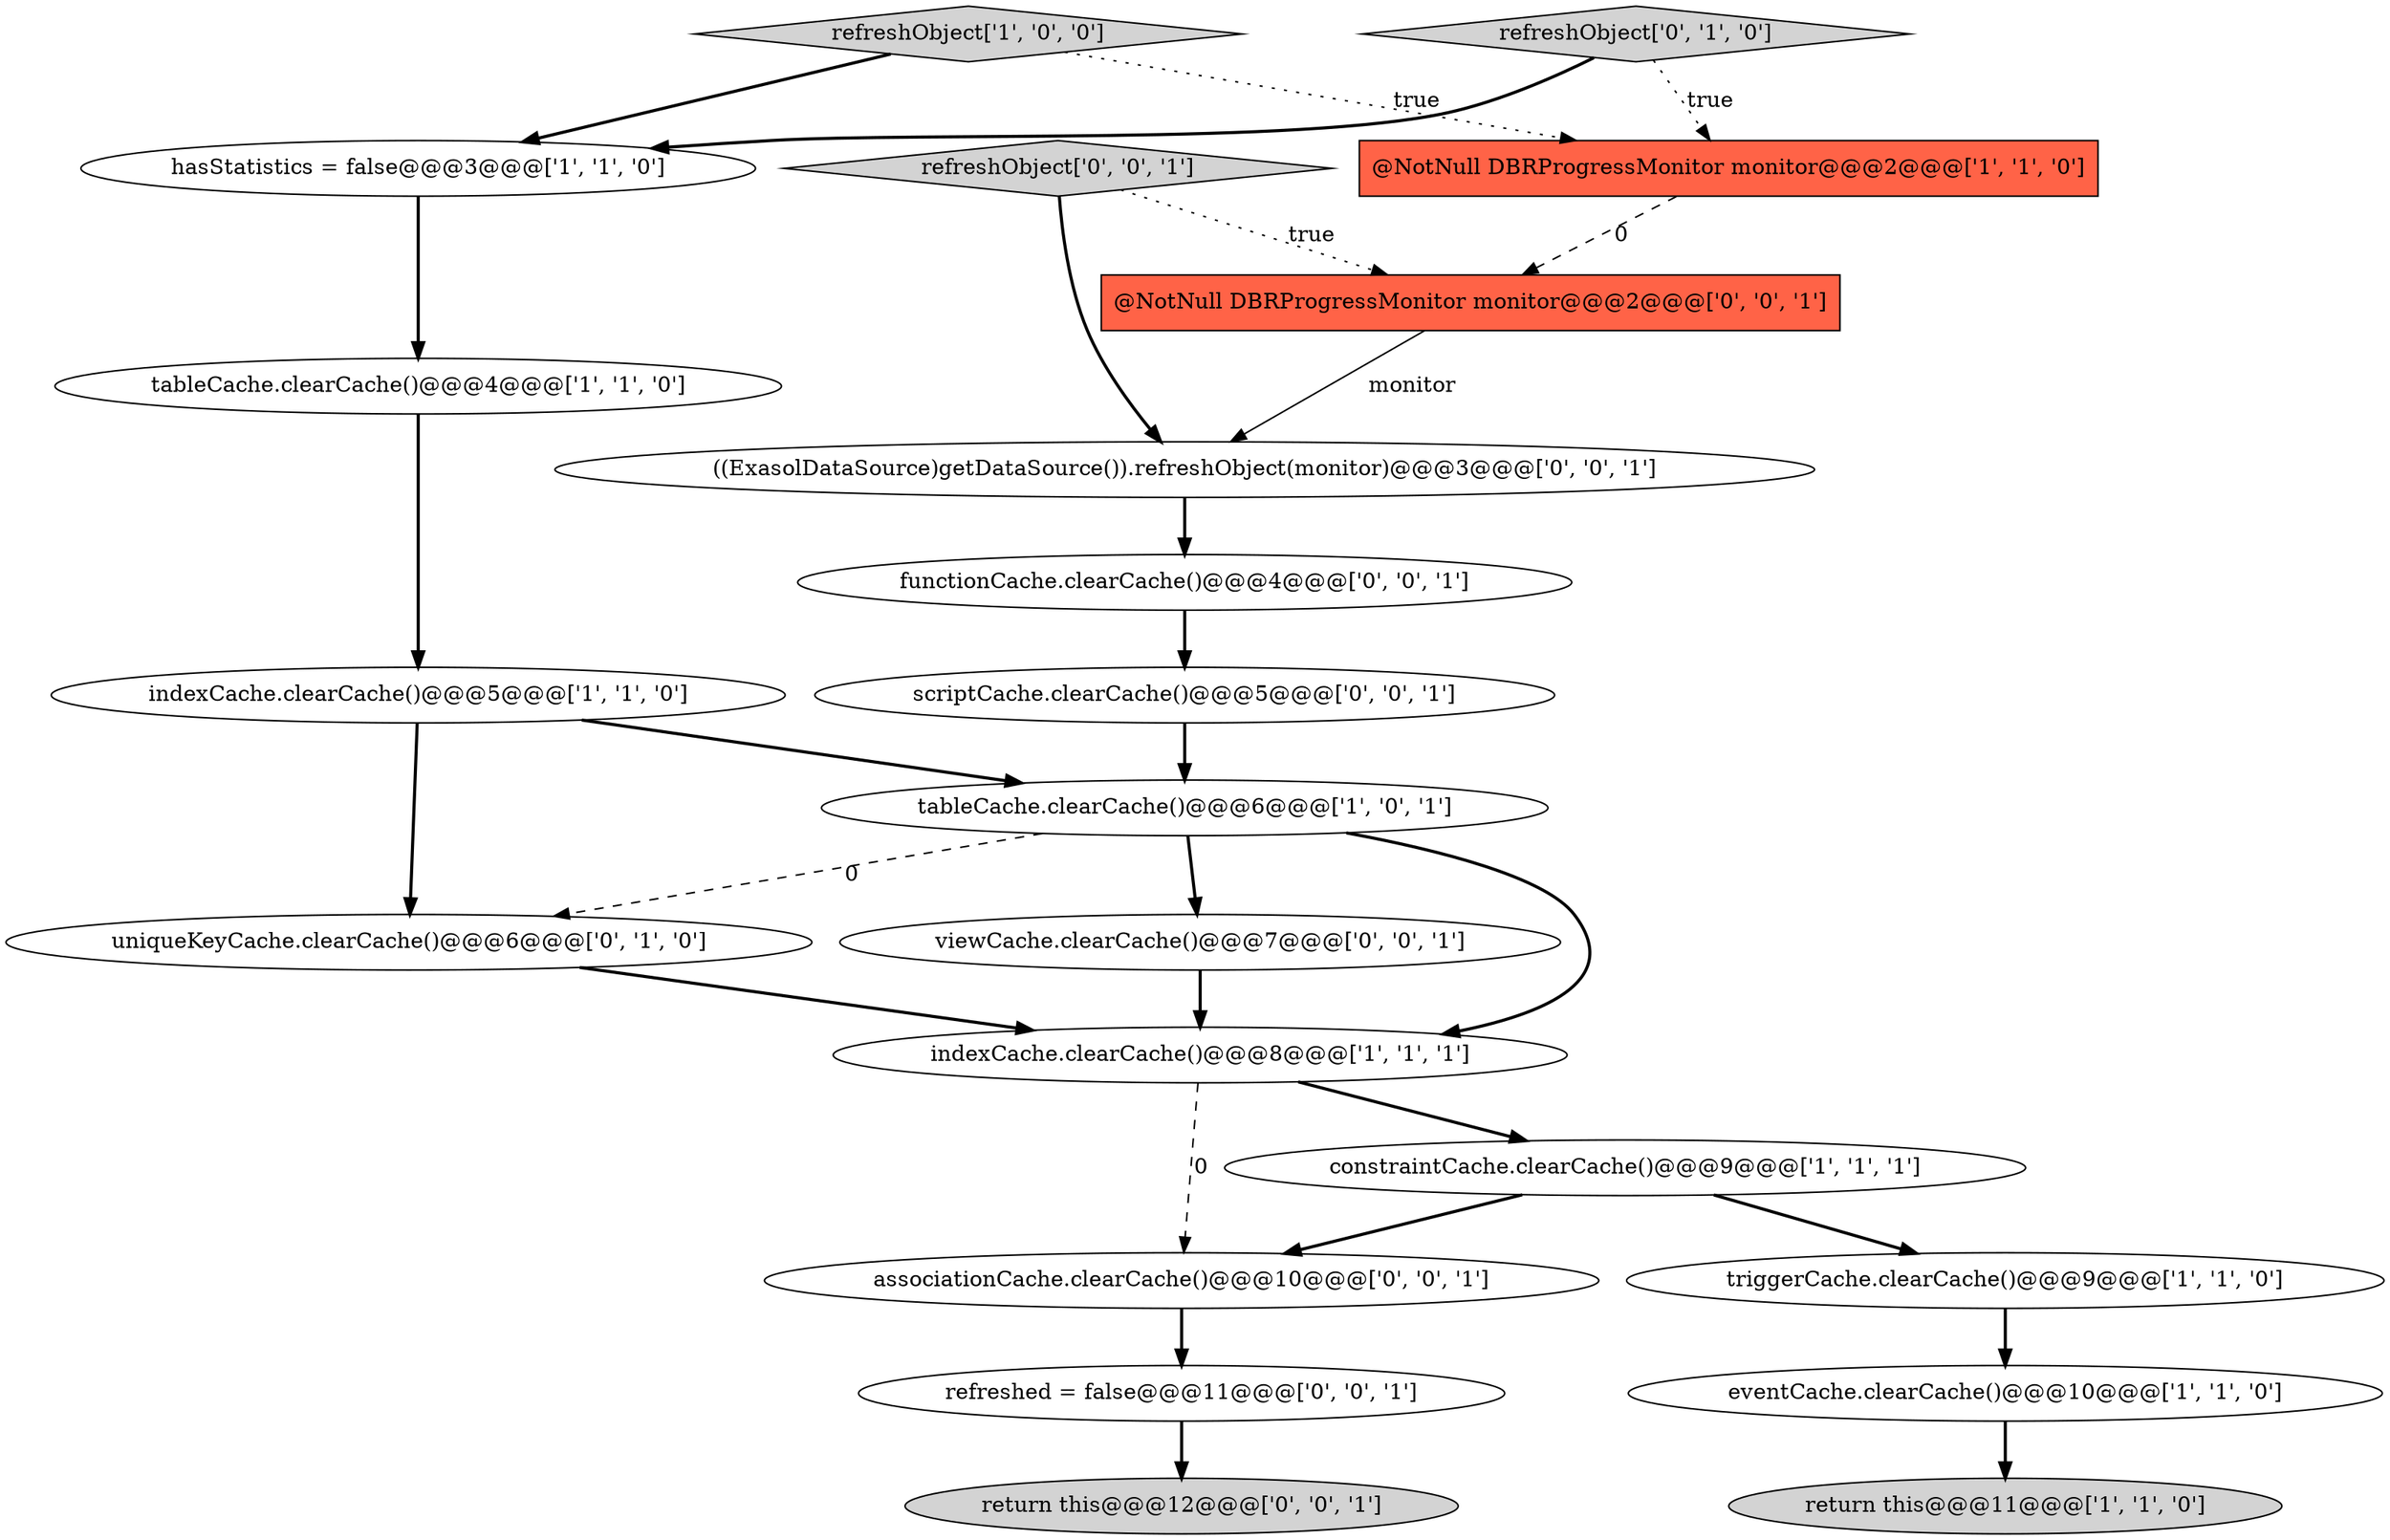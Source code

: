 digraph {
19 [style = filled, label = "refreshed = false@@@11@@@['0', '0', '1']", fillcolor = white, shape = ellipse image = "AAA0AAABBB3BBB"];
7 [style = filled, label = "hasStatistics = false@@@3@@@['1', '1', '0']", fillcolor = white, shape = ellipse image = "AAA0AAABBB1BBB"];
18 [style = filled, label = "refreshObject['0', '0', '1']", fillcolor = lightgray, shape = diamond image = "AAA0AAABBB3BBB"];
0 [style = filled, label = "tableCache.clearCache()@@@6@@@['1', '0', '1']", fillcolor = white, shape = ellipse image = "AAA0AAABBB1BBB"];
3 [style = filled, label = "tableCache.clearCache()@@@4@@@['1', '1', '0']", fillcolor = white, shape = ellipse image = "AAA0AAABBB1BBB"];
21 [style = filled, label = "@NotNull DBRProgressMonitor monitor@@@2@@@['0', '0', '1']", fillcolor = tomato, shape = box image = "AAA0AAABBB3BBB"];
15 [style = filled, label = "scriptCache.clearCache()@@@5@@@['0', '0', '1']", fillcolor = white, shape = ellipse image = "AAA0AAABBB3BBB"];
9 [style = filled, label = "indexCache.clearCache()@@@5@@@['1', '1', '0']", fillcolor = white, shape = ellipse image = "AAA0AAABBB1BBB"];
11 [style = filled, label = "uniqueKeyCache.clearCache()@@@6@@@['0', '1', '0']", fillcolor = white, shape = ellipse image = "AAA1AAABBB2BBB"];
16 [style = filled, label = "associationCache.clearCache()@@@10@@@['0', '0', '1']", fillcolor = white, shape = ellipse image = "AAA0AAABBB3BBB"];
10 [style = filled, label = "refreshObject['1', '0', '0']", fillcolor = lightgray, shape = diamond image = "AAA0AAABBB1BBB"];
13 [style = filled, label = "viewCache.clearCache()@@@7@@@['0', '0', '1']", fillcolor = white, shape = ellipse image = "AAA0AAABBB3BBB"];
4 [style = filled, label = "constraintCache.clearCache()@@@9@@@['1', '1', '1']", fillcolor = white, shape = ellipse image = "AAA0AAABBB1BBB"];
14 [style = filled, label = "functionCache.clearCache()@@@4@@@['0', '0', '1']", fillcolor = white, shape = ellipse image = "AAA0AAABBB3BBB"];
6 [style = filled, label = "@NotNull DBRProgressMonitor monitor@@@2@@@['1', '1', '0']", fillcolor = tomato, shape = box image = "AAA0AAABBB1BBB"];
17 [style = filled, label = "return this@@@12@@@['0', '0', '1']", fillcolor = lightgray, shape = ellipse image = "AAA0AAABBB3BBB"];
12 [style = filled, label = "refreshObject['0', '1', '0']", fillcolor = lightgray, shape = diamond image = "AAA0AAABBB2BBB"];
5 [style = filled, label = "eventCache.clearCache()@@@10@@@['1', '1', '0']", fillcolor = white, shape = ellipse image = "AAA0AAABBB1BBB"];
1 [style = filled, label = "indexCache.clearCache()@@@8@@@['1', '1', '1']", fillcolor = white, shape = ellipse image = "AAA0AAABBB1BBB"];
20 [style = filled, label = "((ExasolDataSource)getDataSource()).refreshObject(monitor)@@@3@@@['0', '0', '1']", fillcolor = white, shape = ellipse image = "AAA0AAABBB3BBB"];
2 [style = filled, label = "triggerCache.clearCache()@@@9@@@['1', '1', '0']", fillcolor = white, shape = ellipse image = "AAA0AAABBB1BBB"];
8 [style = filled, label = "return this@@@11@@@['1', '1', '0']", fillcolor = lightgray, shape = ellipse image = "AAA0AAABBB1BBB"];
12->7 [style = bold, label=""];
21->20 [style = solid, label="monitor"];
5->8 [style = bold, label=""];
9->11 [style = bold, label=""];
18->20 [style = bold, label=""];
4->16 [style = bold, label=""];
2->5 [style = bold, label=""];
16->19 [style = bold, label=""];
11->1 [style = bold, label=""];
9->0 [style = bold, label=""];
0->13 [style = bold, label=""];
0->1 [style = bold, label=""];
4->2 [style = bold, label=""];
7->3 [style = bold, label=""];
10->7 [style = bold, label=""];
15->0 [style = bold, label=""];
18->21 [style = dotted, label="true"];
0->11 [style = dashed, label="0"];
19->17 [style = bold, label=""];
3->9 [style = bold, label=""];
1->4 [style = bold, label=""];
1->16 [style = dashed, label="0"];
13->1 [style = bold, label=""];
10->6 [style = dotted, label="true"];
6->21 [style = dashed, label="0"];
12->6 [style = dotted, label="true"];
20->14 [style = bold, label=""];
14->15 [style = bold, label=""];
}
